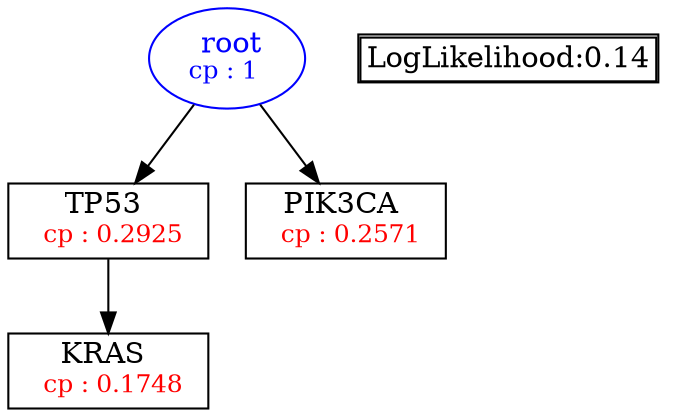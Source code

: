 digraph tree {
    "root" [label=<<font color='Blue'> root</font><br/><font color='Blue' POINT-SIZE='12'>cp : 1 </font>>, shape=oval, color=Blue];
    "S2" [label =<TP53 <br/> <font color='Red' POINT-SIZE='12'> cp : 0.2925 </font>>, shape=box];
    "S1" [label =<KRAS <br/> <font color='Red' POINT-SIZE='12'> cp : 0.1748 </font>>, shape=box];
    "S3" [label =<PIK3CA <br/> <font color='Red' POINT-SIZE='12'> cp : 0.2571 </font>>, shape=box];
    "root" -> "S2";
    "root" -> "S3";
    "S2" -> "S1";

    node[shape=plaintext]
    fontsize="10"
    struct1 [label=
    <<TABLE BORDER="1" CELLBORDER="1" CELLSPACING="0" >
    <TR><TD ALIGN="LEFT">LogLikelihood:0.14</TD></TR>
    </TABLE>>];

}
